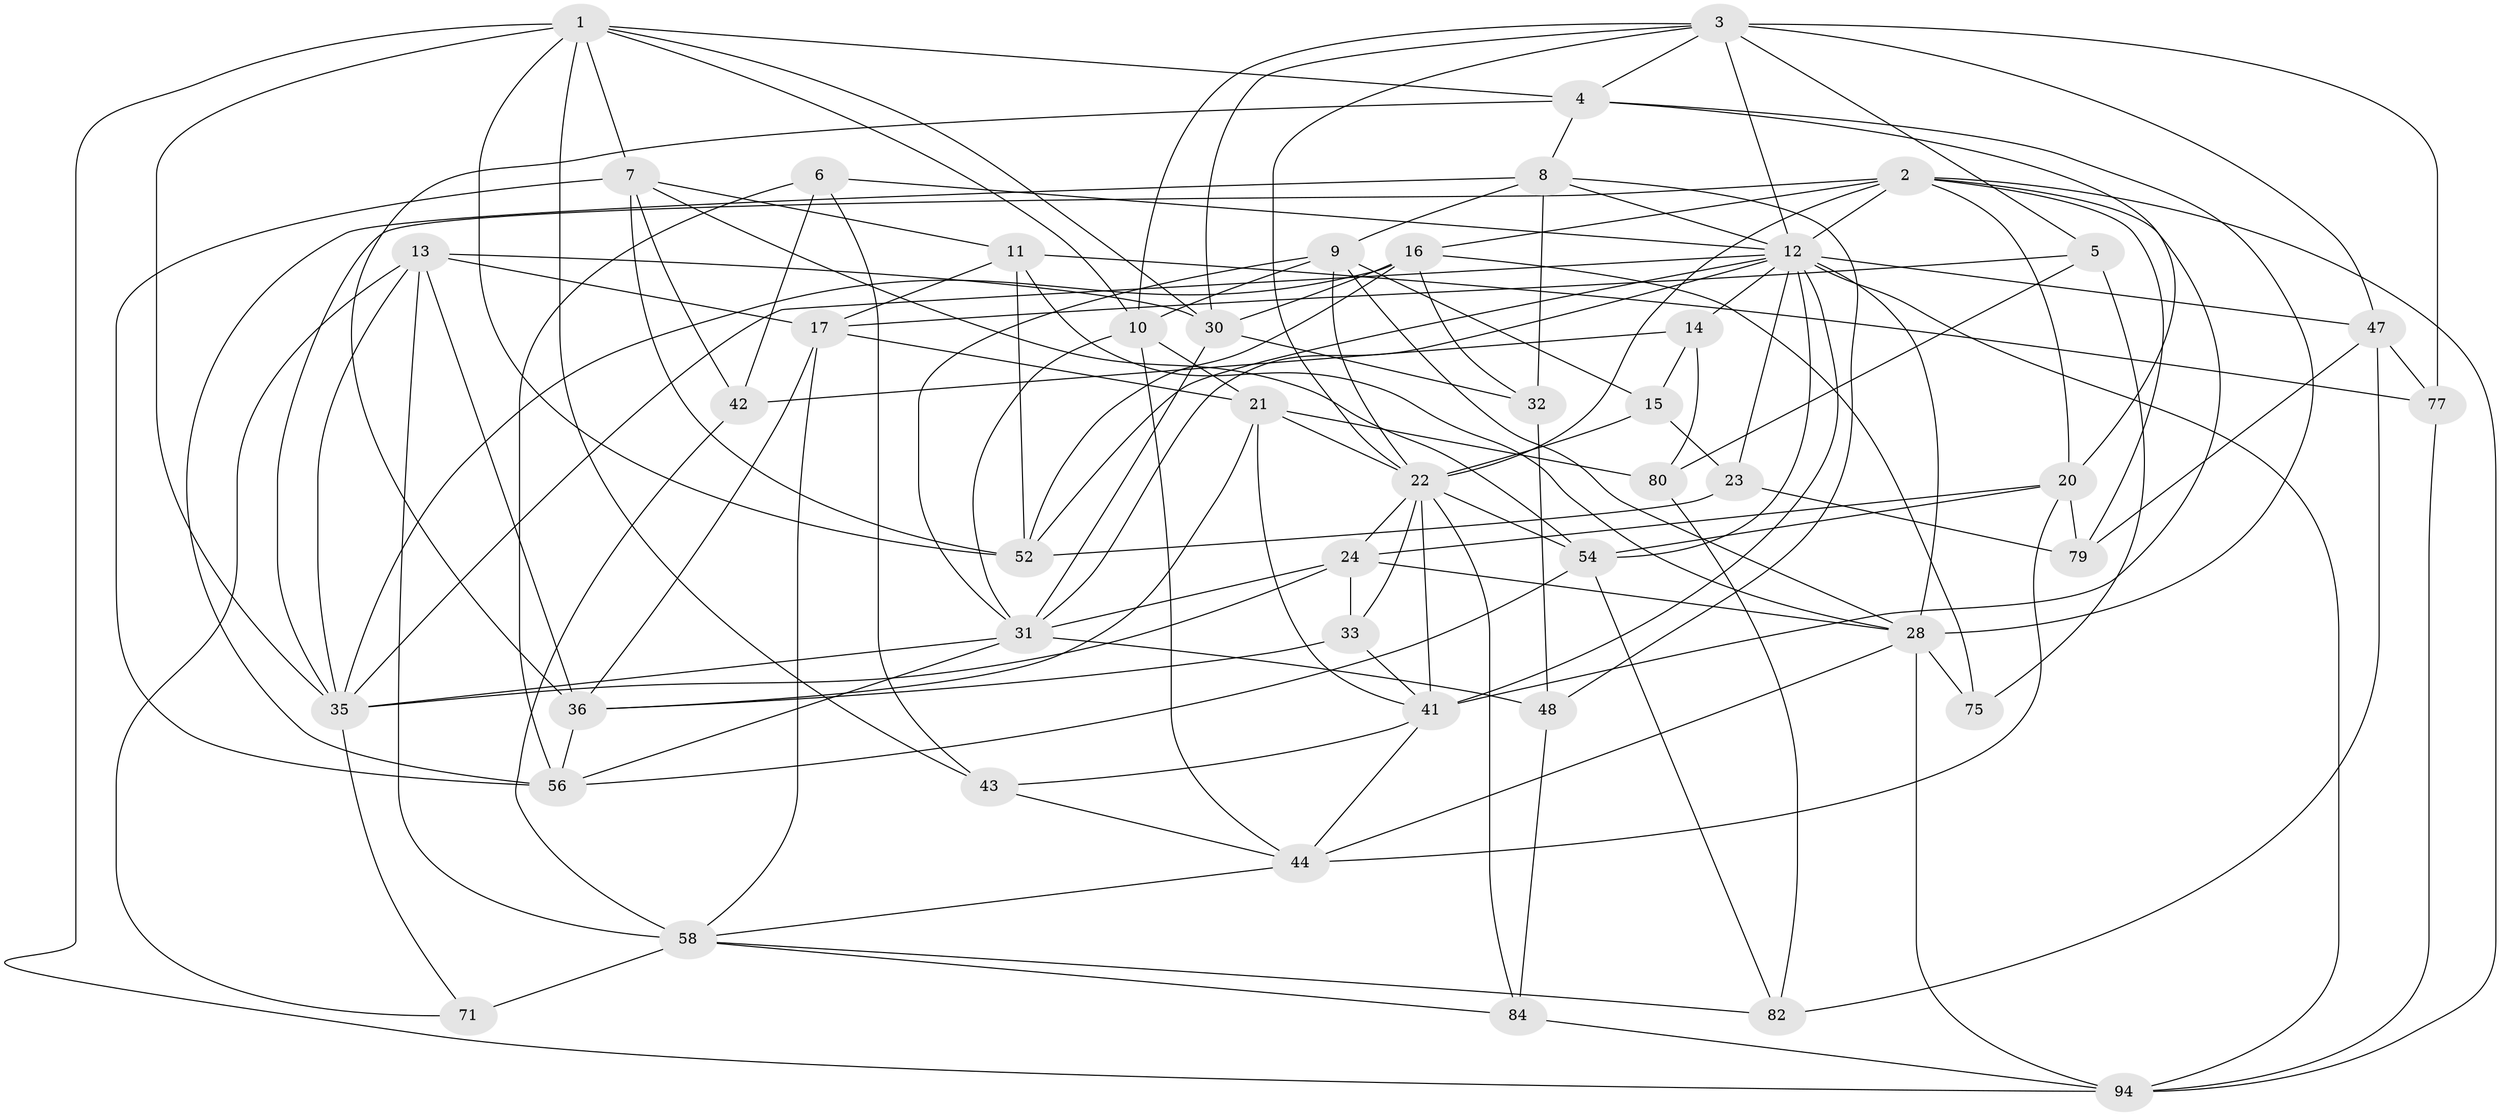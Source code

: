// original degree distribution, {4: 1.0}
// Generated by graph-tools (version 1.1) at 2025/16/03/09/25 04:16:22]
// undirected, 47 vertices, 135 edges
graph export_dot {
graph [start="1"]
  node [color=gray90,style=filled];
  1 [super="+72+46"];
  2 [super="+74+29"];
  3 [super="+62+25"];
  4 [super="+59"];
  5;
  6;
  7 [super="+27"];
  8 [super="+93"];
  9 [super="+18"];
  10 [super="+76"];
  11 [super="+88"];
  12 [super="+34+39+19"];
  13 [super="+49"];
  14;
  15;
  16 [super="+63"];
  17 [super="+51"];
  20 [super="+26"];
  21 [super="+53"];
  22 [super="+67"];
  23;
  24 [super="+61"];
  28 [super="+40"];
  30 [super="+38"];
  31 [super="+68"];
  32;
  33;
  35 [super="+60+37"];
  36 [super="+50"];
  41 [super="+65+70"];
  42;
  43;
  44 [super="+85"];
  47 [super="+57"];
  48;
  52 [super="+83"];
  54 [super="+55"];
  56 [super="+89"];
  58 [super="+87+78"];
  71;
  75;
  77;
  79;
  80;
  82;
  84;
  94 [super="+95"];
  1 -- 4;
  1 -- 10;
  1 -- 43;
  1 -- 52;
  1 -- 35;
  1 -- 30;
  1 -- 7;
  1 -- 94;
  2 -- 79;
  2 -- 16;
  2 -- 41;
  2 -- 22;
  2 -- 35;
  2 -- 20;
  2 -- 94;
  2 -- 12;
  3 -- 77;
  3 -- 5;
  3 -- 22;
  3 -- 10;
  3 -- 47;
  3 -- 30;
  3 -- 12;
  3 -- 4;
  4 -- 20;
  4 -- 8;
  4 -- 28;
  4 -- 36;
  5 -- 17;
  5 -- 80;
  5 -- 75;
  6 -- 42;
  6 -- 43;
  6 -- 56;
  6 -- 12;
  7 -- 42;
  7 -- 56;
  7 -- 52;
  7 -- 11;
  7 -- 54;
  8 -- 32;
  8 -- 48;
  8 -- 56;
  8 -- 9;
  8 -- 12;
  9 -- 31;
  9 -- 22;
  9 -- 15;
  9 -- 10;
  9 -- 28;
  10 -- 21;
  10 -- 44;
  10 -- 31;
  11 -- 52;
  11 -- 77;
  11 -- 17;
  11 -- 28 [weight=2];
  12 -- 47 [weight=2];
  12 -- 41 [weight=2];
  12 -- 94;
  12 -- 35;
  12 -- 14;
  12 -- 52;
  12 -- 54;
  12 -- 23;
  12 -- 28;
  12 -- 31;
  13 -- 30;
  13 -- 35;
  13 -- 36;
  13 -- 71;
  13 -- 17;
  13 -- 58;
  14 -- 80;
  14 -- 42;
  14 -- 15;
  15 -- 23;
  15 -- 22;
  16 -- 75;
  16 -- 35;
  16 -- 32;
  16 -- 52;
  16 -- 30;
  17 -- 21;
  17 -- 36;
  17 -- 58;
  20 -- 54;
  20 -- 79;
  20 -- 24;
  20 -- 44;
  21 -- 36;
  21 -- 80;
  21 -- 41;
  21 -- 22;
  22 -- 84;
  22 -- 33;
  22 -- 24;
  22 -- 41;
  22 -- 54;
  23 -- 79;
  23 -- 52;
  24 -- 33;
  24 -- 35;
  24 -- 31;
  24 -- 28;
  28 -- 94;
  28 -- 75 [weight=2];
  28 -- 44;
  30 -- 32;
  30 -- 31;
  31 -- 56;
  31 -- 48;
  31 -- 35;
  32 -- 48;
  33 -- 36;
  33 -- 41;
  35 -- 71;
  36 -- 56;
  41 -- 43;
  41 -- 44;
  42 -- 58;
  43 -- 44;
  44 -- 58;
  47 -- 79;
  47 -- 82;
  47 -- 77;
  48 -- 84;
  54 -- 56;
  54 -- 82;
  58 -- 71 [weight=2];
  58 -- 82;
  58 -- 84;
  77 -- 94;
  80 -- 82;
  84 -- 94;
}

